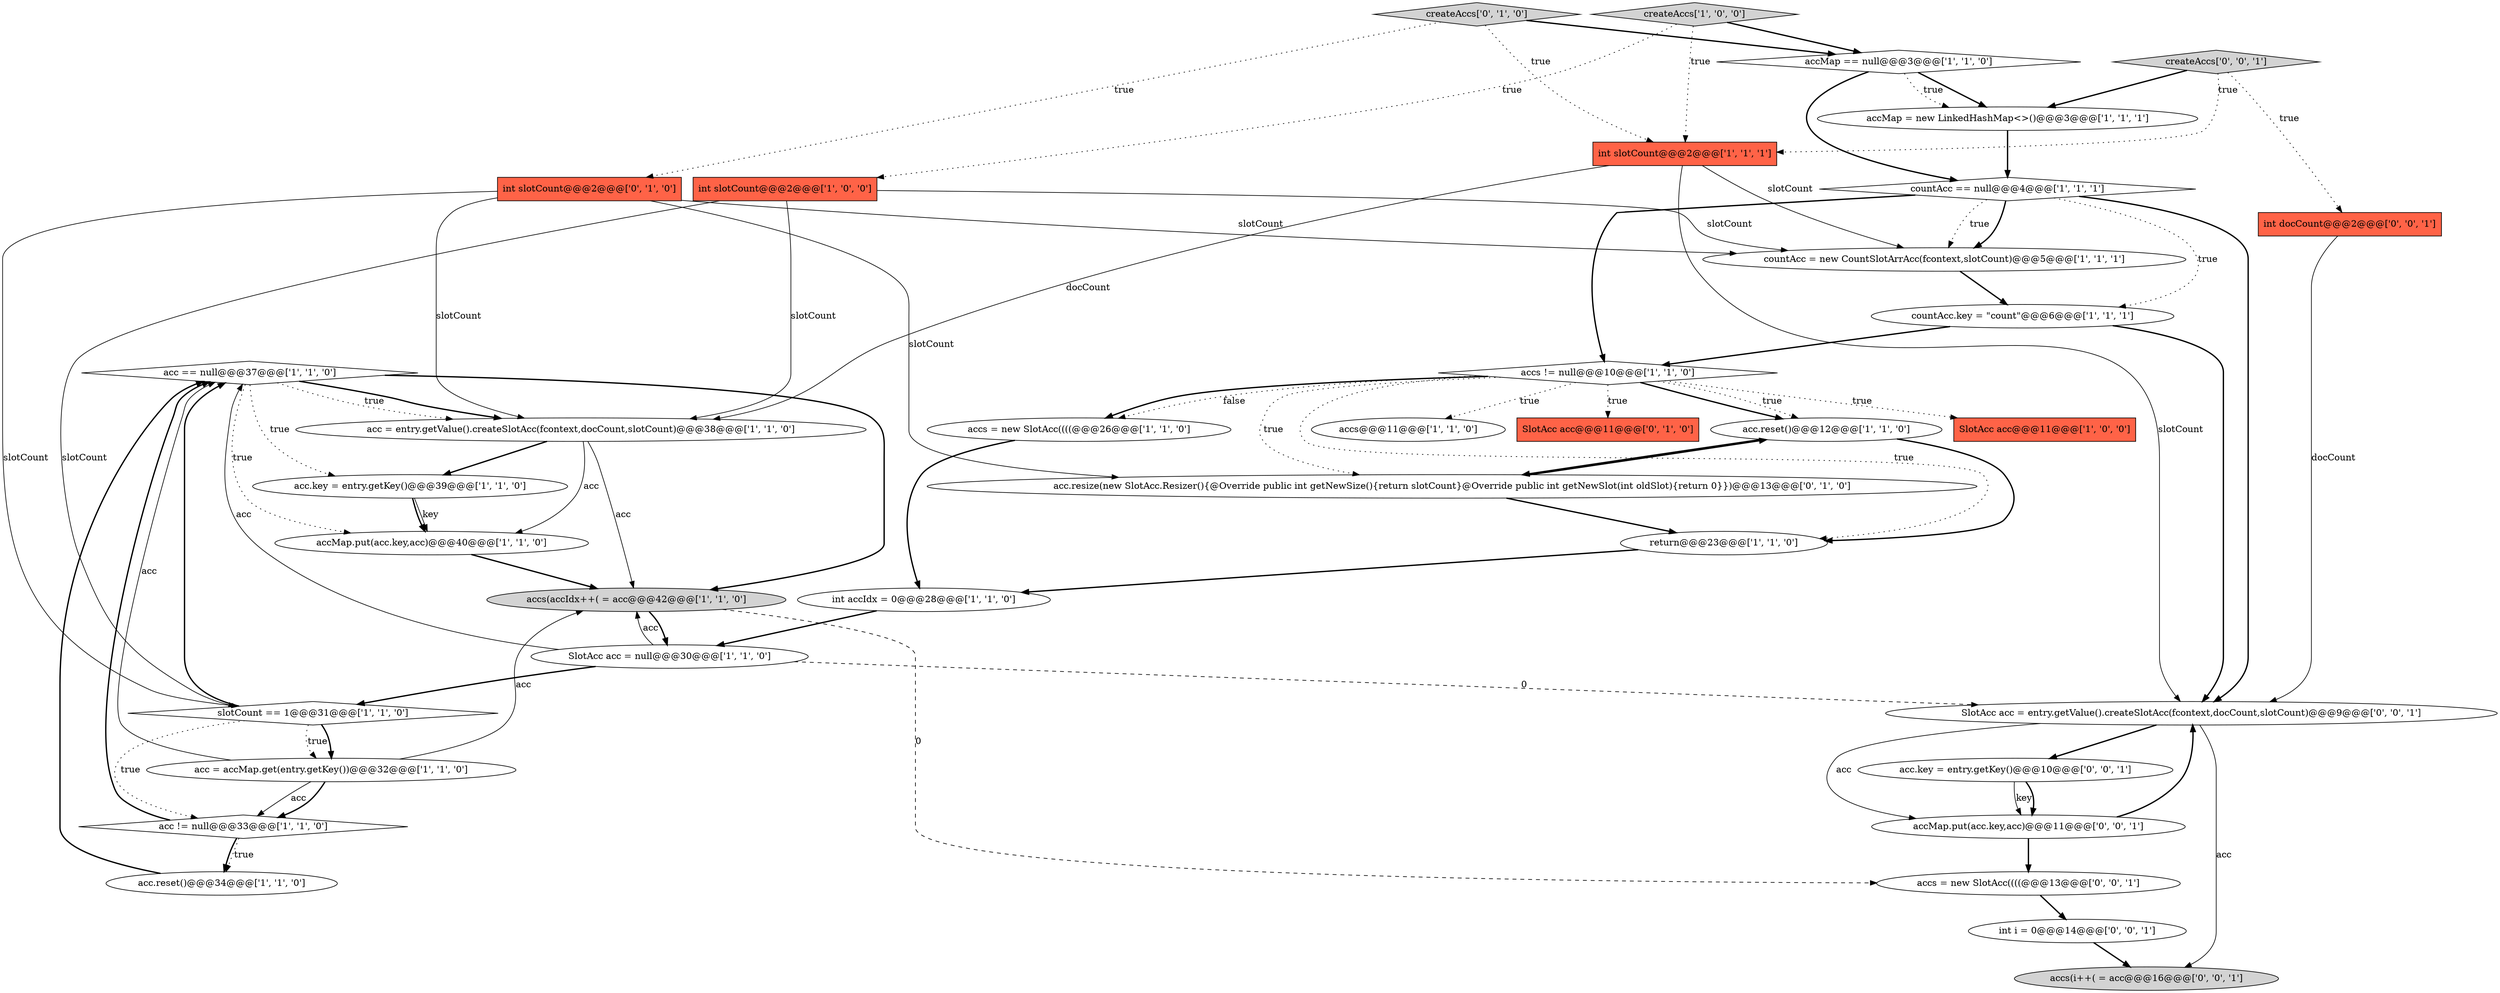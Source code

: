 digraph {
6 [style = filled, label = "acc == null@@@37@@@['1', '1', '0']", fillcolor = white, shape = diamond image = "AAA0AAABBB1BBB"];
8 [style = filled, label = "acc.reset()@@@12@@@['1', '1', '0']", fillcolor = white, shape = ellipse image = "AAA0AAABBB1BBB"];
15 [style = filled, label = "int slotCount@@@2@@@['1', '1', '1']", fillcolor = tomato, shape = box image = "AAA0AAABBB1BBB"];
3 [style = filled, label = "accMap.put(acc.key,acc)@@@40@@@['1', '1', '0']", fillcolor = white, shape = ellipse image = "AAA0AAABBB1BBB"];
9 [style = filled, label = "accs(accIdx++( = acc@@@42@@@['1', '1', '0']", fillcolor = lightgray, shape = ellipse image = "AAA0AAABBB1BBB"];
27 [style = filled, label = "acc.resize(new SlotAcc.Resizer(){@Override public int getNewSize(){return slotCount}@Override public int getNewSlot(int oldSlot){return 0}})@@@13@@@['0', '1', '0']", fillcolor = white, shape = ellipse image = "AAA1AAABBB2BBB"];
31 [style = filled, label = "int i = 0@@@14@@@['0', '0', '1']", fillcolor = white, shape = ellipse image = "AAA0AAABBB3BBB"];
33 [style = filled, label = "int docCount@@@2@@@['0', '0', '1']", fillcolor = tomato, shape = box image = "AAA0AAABBB3BBB"];
20 [style = filled, label = "accMap == null@@@3@@@['1', '1', '0']", fillcolor = white, shape = diamond image = "AAA0AAABBB1BBB"];
18 [style = filled, label = "countAcc == null@@@4@@@['1', '1', '1']", fillcolor = white, shape = diamond image = "AAA0AAABBB1BBB"];
36 [style = filled, label = "acc.key = entry.getKey()@@@10@@@['0', '0', '1']", fillcolor = white, shape = ellipse image = "AAA0AAABBB3BBB"];
17 [style = filled, label = "createAccs['1', '0', '0']", fillcolor = lightgray, shape = diamond image = "AAA0AAABBB1BBB"];
22 [style = filled, label = "SlotAcc acc = null@@@30@@@['1', '1', '0']", fillcolor = white, shape = ellipse image = "AAA0AAABBB1BBB"];
28 [style = filled, label = "createAccs['0', '1', '0']", fillcolor = lightgray, shape = diamond image = "AAA0AAABBB2BBB"];
29 [style = filled, label = "accMap.put(acc.key,acc)@@@11@@@['0', '0', '1']", fillcolor = white, shape = ellipse image = "AAA0AAABBB3BBB"];
35 [style = filled, label = "createAccs['0', '0', '1']", fillcolor = lightgray, shape = diamond image = "AAA0AAABBB3BBB"];
7 [style = filled, label = "SlotAcc acc@@@11@@@['1', '0', '0']", fillcolor = tomato, shape = box image = "AAA0AAABBB1BBB"];
19 [style = filled, label = "countAcc.key = \"count\"@@@6@@@['1', '1', '1']", fillcolor = white, shape = ellipse image = "AAA0AAABBB1BBB"];
0 [style = filled, label = "acc = entry.getValue().createSlotAcc(fcontext,docCount,slotCount)@@@38@@@['1', '1', '0']", fillcolor = white, shape = ellipse image = "AAA0AAABBB1BBB"];
2 [style = filled, label = "int accIdx = 0@@@28@@@['1', '1', '0']", fillcolor = white, shape = ellipse image = "AAA0AAABBB1BBB"];
21 [style = filled, label = "return@@@23@@@['1', '1', '0']", fillcolor = white, shape = ellipse image = "AAA0AAABBB1BBB"];
24 [style = filled, label = "countAcc = new CountSlotArrAcc(fcontext,slotCount)@@@5@@@['1', '1', '1']", fillcolor = white, shape = ellipse image = "AAA0AAABBB1BBB"];
10 [style = filled, label = "accs != null@@@10@@@['1', '1', '0']", fillcolor = white, shape = diamond image = "AAA0AAABBB1BBB"];
16 [style = filled, label = "acc.reset()@@@34@@@['1', '1', '0']", fillcolor = white, shape = ellipse image = "AAA0AAABBB1BBB"];
1 [style = filled, label = "slotCount == 1@@@31@@@['1', '1', '0']", fillcolor = white, shape = diamond image = "AAA0AAABBB1BBB"];
12 [style = filled, label = "accs@@@11@@@['1', '1', '0']", fillcolor = white, shape = ellipse image = "AAA0AAABBB1BBB"];
30 [style = filled, label = "SlotAcc acc = entry.getValue().createSlotAcc(fcontext,docCount,slotCount)@@@9@@@['0', '0', '1']", fillcolor = white, shape = ellipse image = "AAA0AAABBB3BBB"];
32 [style = filled, label = "accs = new SlotAcc((((@@@13@@@['0', '0', '1']", fillcolor = white, shape = ellipse image = "AAA0AAABBB3BBB"];
23 [style = filled, label = "accs = new SlotAcc((((@@@26@@@['1', '1', '0']", fillcolor = white, shape = ellipse image = "AAA0AAABBB1BBB"];
14 [style = filled, label = "acc.key = entry.getKey()@@@39@@@['1', '1', '0']", fillcolor = white, shape = ellipse image = "AAA0AAABBB1BBB"];
13 [style = filled, label = "accMap = new LinkedHashMap<>()@@@3@@@['1', '1', '1']", fillcolor = white, shape = ellipse image = "AAA0AAABBB1BBB"];
34 [style = filled, label = "accs(i++( = acc@@@16@@@['0', '0', '1']", fillcolor = lightgray, shape = ellipse image = "AAA0AAABBB3BBB"];
11 [style = filled, label = "int slotCount@@@2@@@['1', '0', '0']", fillcolor = tomato, shape = box image = "AAA0AAABBB1BBB"];
4 [style = filled, label = "acc != null@@@33@@@['1', '1', '0']", fillcolor = white, shape = diamond image = "AAA0AAABBB1BBB"];
25 [style = filled, label = "int slotCount@@@2@@@['0', '1', '0']", fillcolor = tomato, shape = box image = "AAA0AAABBB2BBB"];
26 [style = filled, label = "SlotAcc acc@@@11@@@['0', '1', '0']", fillcolor = tomato, shape = box image = "AAA0AAABBB2BBB"];
5 [style = filled, label = "acc = accMap.get(entry.getKey())@@@32@@@['1', '1', '0']", fillcolor = white, shape = ellipse image = "AAA0AAABBB1BBB"];
25->27 [style = solid, label="slotCount"];
23->2 [style = bold, label=""];
4->6 [style = bold, label=""];
14->3 [style = bold, label=""];
22->6 [style = solid, label="acc"];
10->23 [style = bold, label=""];
10->12 [style = dotted, label="true"];
25->0 [style = solid, label="slotCount"];
5->9 [style = solid, label="acc"];
11->24 [style = solid, label="slotCount"];
36->29 [style = solid, label="key"];
10->7 [style = dotted, label="true"];
10->27 [style = dotted, label="true"];
11->0 [style = solid, label="slotCount"];
17->15 [style = dotted, label="true"];
10->26 [style = dotted, label="true"];
29->32 [style = bold, label=""];
1->5 [style = dotted, label="true"];
3->9 [style = bold, label=""];
16->6 [style = bold, label=""];
18->24 [style = dotted, label="true"];
31->34 [style = bold, label=""];
27->21 [style = bold, label=""];
1->5 [style = bold, label=""];
25->24 [style = solid, label="slotCount"];
15->0 [style = solid, label="docCount"];
5->6 [style = solid, label="acc"];
11->1 [style = solid, label="slotCount"];
20->18 [style = bold, label=""];
35->13 [style = bold, label=""];
14->3 [style = solid, label="key"];
8->27 [style = bold, label=""];
6->0 [style = dotted, label="true"];
27->8 [style = bold, label=""];
28->25 [style = dotted, label="true"];
10->8 [style = dotted, label="true"];
18->19 [style = dotted, label="true"];
25->1 [style = solid, label="slotCount"];
30->29 [style = solid, label="acc"];
17->11 [style = dotted, label="true"];
10->23 [style = dotted, label="false"];
15->30 [style = solid, label="slotCount"];
0->14 [style = bold, label=""];
22->1 [style = bold, label=""];
30->36 [style = bold, label=""];
1->4 [style = dotted, label="true"];
18->30 [style = bold, label=""];
5->4 [style = solid, label="acc"];
4->16 [style = bold, label=""];
28->20 [style = bold, label=""];
22->30 [style = dashed, label="0"];
6->0 [style = bold, label=""];
10->8 [style = bold, label=""];
30->34 [style = solid, label="acc"];
6->14 [style = dotted, label="true"];
17->20 [style = bold, label=""];
8->21 [style = bold, label=""];
5->4 [style = bold, label=""];
20->13 [style = bold, label=""];
20->13 [style = dotted, label="true"];
24->19 [style = bold, label=""];
22->9 [style = solid, label="acc"];
29->30 [style = bold, label=""];
9->22 [style = bold, label=""];
0->3 [style = solid, label="acc"];
19->10 [style = bold, label=""];
4->16 [style = dotted, label="true"];
19->30 [style = bold, label=""];
36->29 [style = bold, label=""];
18->24 [style = bold, label=""];
35->33 [style = dotted, label="true"];
35->15 [style = dotted, label="true"];
0->9 [style = solid, label="acc"];
1->6 [style = bold, label=""];
13->18 [style = bold, label=""];
21->2 [style = bold, label=""];
33->30 [style = solid, label="docCount"];
6->9 [style = bold, label=""];
9->32 [style = dashed, label="0"];
32->31 [style = bold, label=""];
18->10 [style = bold, label=""];
2->22 [style = bold, label=""];
6->3 [style = dotted, label="true"];
10->21 [style = dotted, label="true"];
28->15 [style = dotted, label="true"];
15->24 [style = solid, label="slotCount"];
}

